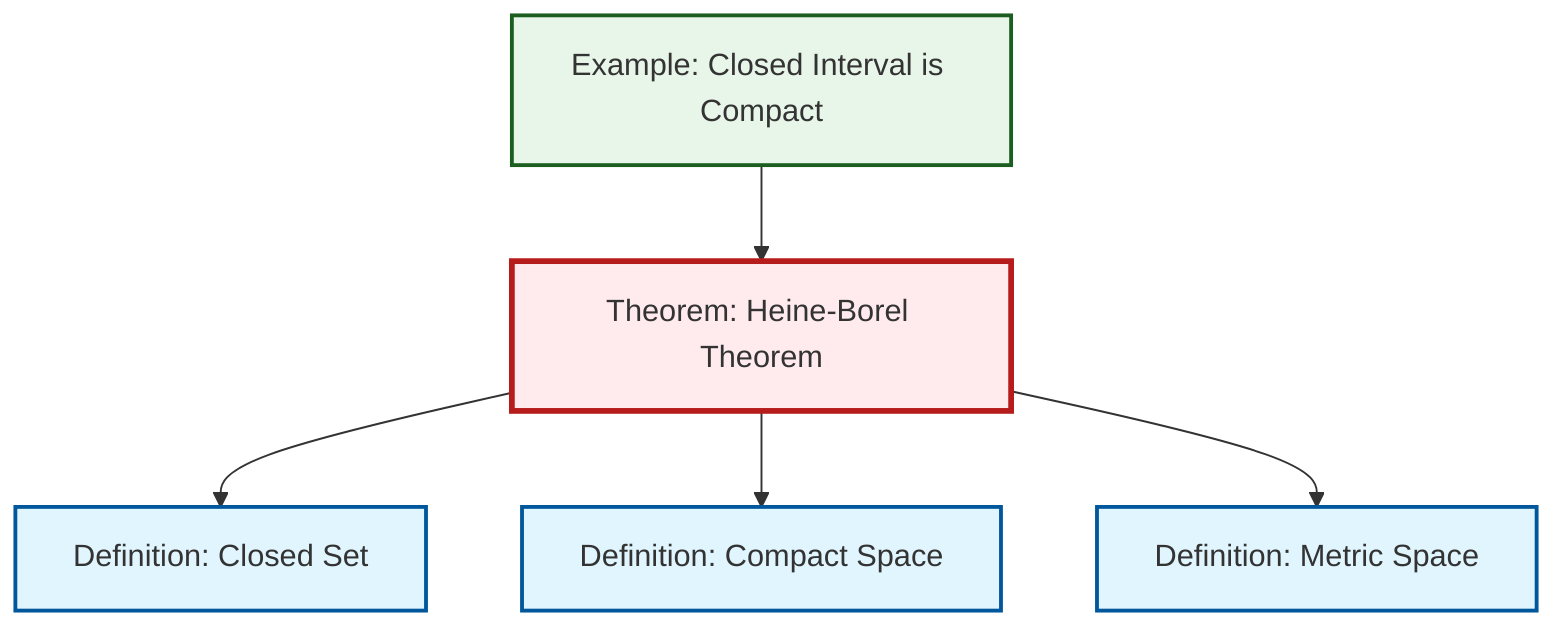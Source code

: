 graph TD
    classDef definition fill:#e1f5fe,stroke:#01579b,stroke-width:2px
    classDef theorem fill:#f3e5f5,stroke:#4a148c,stroke-width:2px
    classDef axiom fill:#fff3e0,stroke:#e65100,stroke-width:2px
    classDef example fill:#e8f5e9,stroke:#1b5e20,stroke-width:2px
    classDef current fill:#ffebee,stroke:#b71c1c,stroke-width:3px
    def-compact["Definition: Compact Space"]:::definition
    ex-closed-interval-compact["Example: Closed Interval is Compact"]:::example
    def-closed-set["Definition: Closed Set"]:::definition
    def-metric-space["Definition: Metric Space"]:::definition
    thm-heine-borel["Theorem: Heine-Borel Theorem"]:::theorem
    thm-heine-borel --> def-closed-set
    ex-closed-interval-compact --> thm-heine-borel
    thm-heine-borel --> def-compact
    thm-heine-borel --> def-metric-space
    class thm-heine-borel current